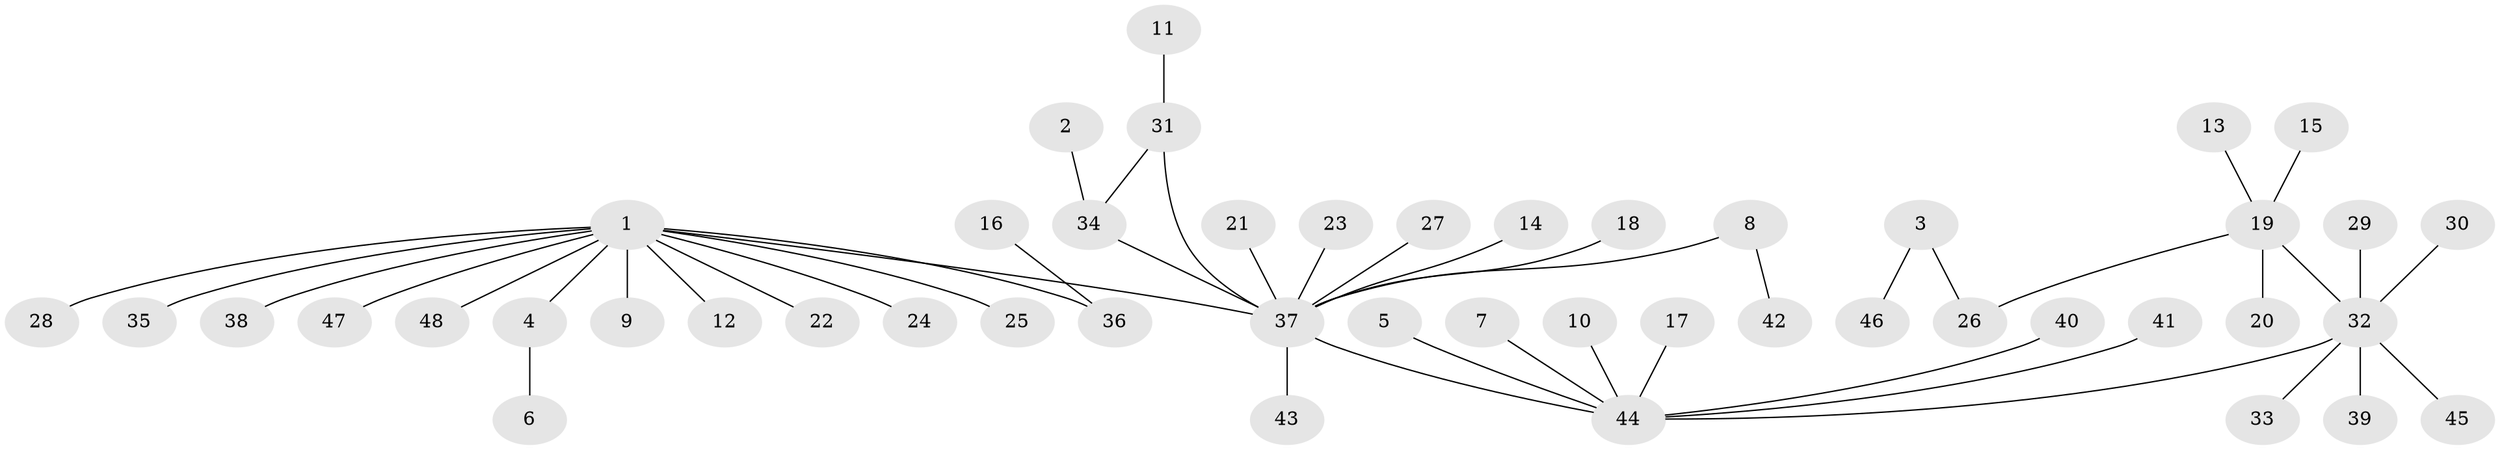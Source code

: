// original degree distribution, {7: 0.020833333333333332, 10: 0.020833333333333332, 8: 0.020833333333333332, 3: 0.07291666666666667, 4: 0.052083333333333336, 1: 0.65625, 6: 0.020833333333333332, 2: 0.13541666666666666}
// Generated by graph-tools (version 1.1) at 2025/26/03/09/25 03:26:03]
// undirected, 48 vertices, 48 edges
graph export_dot {
graph [start="1"]
  node [color=gray90,style=filled];
  1;
  2;
  3;
  4;
  5;
  6;
  7;
  8;
  9;
  10;
  11;
  12;
  13;
  14;
  15;
  16;
  17;
  18;
  19;
  20;
  21;
  22;
  23;
  24;
  25;
  26;
  27;
  28;
  29;
  30;
  31;
  32;
  33;
  34;
  35;
  36;
  37;
  38;
  39;
  40;
  41;
  42;
  43;
  44;
  45;
  46;
  47;
  48;
  1 -- 4 [weight=1.0];
  1 -- 9 [weight=1.0];
  1 -- 12 [weight=1.0];
  1 -- 22 [weight=1.0];
  1 -- 24 [weight=1.0];
  1 -- 25 [weight=1.0];
  1 -- 28 [weight=1.0];
  1 -- 35 [weight=1.0];
  1 -- 36 [weight=1.0];
  1 -- 37 [weight=1.0];
  1 -- 38 [weight=1.0];
  1 -- 47 [weight=1.0];
  1 -- 48 [weight=1.0];
  2 -- 34 [weight=1.0];
  3 -- 26 [weight=1.0];
  3 -- 46 [weight=1.0];
  4 -- 6 [weight=1.0];
  5 -- 44 [weight=1.0];
  7 -- 44 [weight=1.0];
  8 -- 37 [weight=1.0];
  8 -- 42 [weight=1.0];
  10 -- 44 [weight=1.0];
  11 -- 31 [weight=1.0];
  13 -- 19 [weight=1.0];
  14 -- 37 [weight=1.0];
  15 -- 19 [weight=1.0];
  16 -- 36 [weight=1.0];
  17 -- 44 [weight=1.0];
  18 -- 37 [weight=1.0];
  19 -- 20 [weight=1.0];
  19 -- 26 [weight=1.0];
  19 -- 32 [weight=1.0];
  21 -- 37 [weight=1.0];
  23 -- 37 [weight=1.0];
  27 -- 37 [weight=1.0];
  29 -- 32 [weight=1.0];
  30 -- 32 [weight=1.0];
  31 -- 34 [weight=1.0];
  31 -- 37 [weight=1.0];
  32 -- 33 [weight=1.0];
  32 -- 39 [weight=1.0];
  32 -- 44 [weight=1.0];
  32 -- 45 [weight=1.0];
  34 -- 37 [weight=1.0];
  37 -- 43 [weight=1.0];
  37 -- 44 [weight=1.0];
  40 -- 44 [weight=1.0];
  41 -- 44 [weight=1.0];
}
